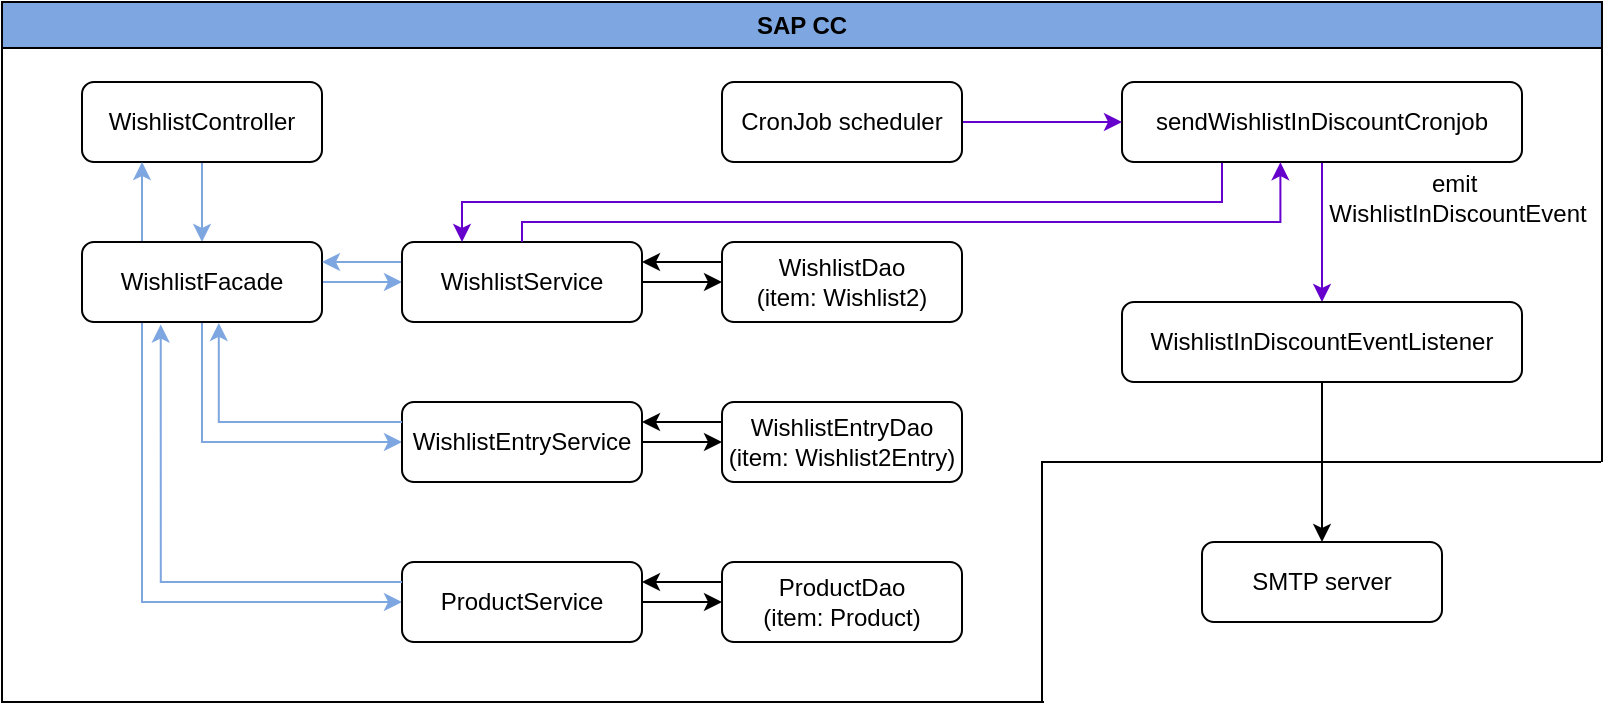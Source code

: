 <mxfile version="26.2.10">
  <diagram name="Page-1" id="vTWi366Ev-hiaIzNJdRQ">
    <mxGraphModel dx="1711" dy="809" grid="1" gridSize="10" guides="1" tooltips="1" connect="1" arrows="1" fold="1" page="1" pageScale="1" pageWidth="850" pageHeight="1100" math="0" shadow="0">
      <root>
        <mxCell id="0" />
        <mxCell id="1" parent="0" />
        <mxCell id="NzAznAK7MmutMljHaKk1-1" value="SAP CC" style="swimlane;whiteSpace=wrap;html=1;fillColor=#7EA6E0;" vertex="1" parent="1">
          <mxGeometry x="20" y="20" width="800" height="350" as="geometry" />
        </mxCell>
        <mxCell id="NzAznAK7MmutMljHaKk1-7" value="" style="edgeStyle=orthogonalEdgeStyle;rounded=0;orthogonalLoop=1;jettySize=auto;html=1;strokeColor=#7EA6E0;" edge="1" parent="NzAznAK7MmutMljHaKk1-1" source="NzAznAK7MmutMljHaKk1-2" target="NzAznAK7MmutMljHaKk1-3">
          <mxGeometry relative="1" as="geometry" />
        </mxCell>
        <mxCell id="NzAznAK7MmutMljHaKk1-2" value="WishlistController" style="rounded=1;whiteSpace=wrap;html=1;" vertex="1" parent="NzAznAK7MmutMljHaKk1-1">
          <mxGeometry x="40" y="40" width="120" height="40" as="geometry" />
        </mxCell>
        <mxCell id="NzAznAK7MmutMljHaKk1-9" style="edgeStyle=orthogonalEdgeStyle;rounded=0;orthogonalLoop=1;jettySize=auto;html=1;exitX=0.5;exitY=1;exitDx=0;exitDy=0;entryX=0;entryY=0.5;entryDx=0;entryDy=0;strokeColor=#7EA6E0;" edge="1" parent="NzAznAK7MmutMljHaKk1-1" source="NzAznAK7MmutMljHaKk1-3" target="NzAznAK7MmutMljHaKk1-5">
          <mxGeometry relative="1" as="geometry" />
        </mxCell>
        <mxCell id="NzAznAK7MmutMljHaKk1-10" style="edgeStyle=orthogonalEdgeStyle;rounded=0;orthogonalLoop=1;jettySize=auto;html=1;exitX=0.25;exitY=1;exitDx=0;exitDy=0;entryX=0;entryY=0.5;entryDx=0;entryDy=0;strokeColor=#7EA6E0;" edge="1" parent="NzAznAK7MmutMljHaKk1-1" source="NzAznAK7MmutMljHaKk1-3" target="NzAznAK7MmutMljHaKk1-6">
          <mxGeometry relative="1" as="geometry" />
        </mxCell>
        <mxCell id="NzAznAK7MmutMljHaKk1-34" style="edgeStyle=orthogonalEdgeStyle;rounded=0;orthogonalLoop=1;jettySize=auto;html=1;exitX=1;exitY=0.5;exitDx=0;exitDy=0;entryX=0;entryY=0.5;entryDx=0;entryDy=0;strokeColor=#7EA6E0;" edge="1" parent="NzAznAK7MmutMljHaKk1-1" source="NzAznAK7MmutMljHaKk1-3" target="NzAznAK7MmutMljHaKk1-4">
          <mxGeometry relative="1" as="geometry" />
        </mxCell>
        <mxCell id="NzAznAK7MmutMljHaKk1-41" style="edgeStyle=orthogonalEdgeStyle;rounded=0;orthogonalLoop=1;jettySize=auto;html=1;exitX=0.25;exitY=0;exitDx=0;exitDy=0;entryX=0.25;entryY=1;entryDx=0;entryDy=0;strokeColor=#7EA6E0;" edge="1" parent="NzAznAK7MmutMljHaKk1-1" source="NzAznAK7MmutMljHaKk1-3" target="NzAznAK7MmutMljHaKk1-2">
          <mxGeometry relative="1" as="geometry" />
        </mxCell>
        <mxCell id="NzAznAK7MmutMljHaKk1-3" value="WishlistFacade" style="rounded=1;whiteSpace=wrap;html=1;" vertex="1" parent="NzAznAK7MmutMljHaKk1-1">
          <mxGeometry x="40" y="120" width="120" height="40" as="geometry" />
        </mxCell>
        <mxCell id="NzAznAK7MmutMljHaKk1-33" style="edgeStyle=orthogonalEdgeStyle;rounded=0;orthogonalLoop=1;jettySize=auto;html=1;exitX=0;exitY=0.25;exitDx=0;exitDy=0;entryX=1;entryY=0.25;entryDx=0;entryDy=0;strokeColor=#7EA6E0;" edge="1" parent="NzAznAK7MmutMljHaKk1-1" source="NzAznAK7MmutMljHaKk1-4" target="NzAznAK7MmutMljHaKk1-3">
          <mxGeometry relative="1" as="geometry" />
        </mxCell>
        <mxCell id="NzAznAK7MmutMljHaKk1-36" style="edgeStyle=orthogonalEdgeStyle;rounded=0;orthogonalLoop=1;jettySize=auto;html=1;exitX=1;exitY=0.5;exitDx=0;exitDy=0;entryX=0;entryY=0.5;entryDx=0;entryDy=0;" edge="1" parent="NzAznAK7MmutMljHaKk1-1" source="NzAznAK7MmutMljHaKk1-4" target="NzAznAK7MmutMljHaKk1-21">
          <mxGeometry relative="1" as="geometry" />
        </mxCell>
        <mxCell id="NzAznAK7MmutMljHaKk1-4" value="WishlistService" style="rounded=1;whiteSpace=wrap;html=1;" vertex="1" parent="NzAznAK7MmutMljHaKk1-1">
          <mxGeometry x="200" y="120" width="120" height="40" as="geometry" />
        </mxCell>
        <mxCell id="NzAznAK7MmutMljHaKk1-38" style="edgeStyle=orthogonalEdgeStyle;rounded=0;orthogonalLoop=1;jettySize=auto;html=1;exitX=1;exitY=0.5;exitDx=0;exitDy=0;entryX=0;entryY=0.5;entryDx=0;entryDy=0;" edge="1" parent="NzAznAK7MmutMljHaKk1-1" source="NzAznAK7MmutMljHaKk1-5" target="NzAznAK7MmutMljHaKk1-22">
          <mxGeometry relative="1" as="geometry" />
        </mxCell>
        <mxCell id="NzAznAK7MmutMljHaKk1-5" value="WishlistEntryService" style="rounded=1;whiteSpace=wrap;html=1;" vertex="1" parent="NzAznAK7MmutMljHaKk1-1">
          <mxGeometry x="200" y="200" width="120" height="40" as="geometry" />
        </mxCell>
        <mxCell id="NzAznAK7MmutMljHaKk1-40" style="edgeStyle=orthogonalEdgeStyle;rounded=0;orthogonalLoop=1;jettySize=auto;html=1;exitX=1;exitY=0.5;exitDx=0;exitDy=0;entryX=0;entryY=0.5;entryDx=0;entryDy=0;" edge="1" parent="NzAznAK7MmutMljHaKk1-1" source="NzAznAK7MmutMljHaKk1-6" target="NzAznAK7MmutMljHaKk1-25">
          <mxGeometry relative="1" as="geometry" />
        </mxCell>
        <mxCell id="NzAznAK7MmutMljHaKk1-6" value="ProductService" style="rounded=1;whiteSpace=wrap;html=1;" vertex="1" parent="NzAznAK7MmutMljHaKk1-1">
          <mxGeometry x="200" y="280" width="120" height="40" as="geometry" />
        </mxCell>
        <mxCell id="NzAznAK7MmutMljHaKk1-12" style="edgeStyle=orthogonalEdgeStyle;rounded=0;orthogonalLoop=1;jettySize=auto;html=1;exitX=0;exitY=0.25;exitDx=0;exitDy=0;entryX=0.328;entryY=1.032;entryDx=0;entryDy=0;entryPerimeter=0;strokeColor=#7EA6E0;" edge="1" parent="NzAznAK7MmutMljHaKk1-1" source="NzAznAK7MmutMljHaKk1-6" target="NzAznAK7MmutMljHaKk1-3">
          <mxGeometry relative="1" as="geometry" />
        </mxCell>
        <mxCell id="NzAznAK7MmutMljHaKk1-13" style="edgeStyle=orthogonalEdgeStyle;rounded=0;orthogonalLoop=1;jettySize=auto;html=1;exitX=0;exitY=0.25;exitDx=0;exitDy=0;entryX=0.57;entryY=1.012;entryDx=0;entryDy=0;entryPerimeter=0;strokeColor=#7EA6E0;" edge="1" parent="NzAznAK7MmutMljHaKk1-1" source="NzAznAK7MmutMljHaKk1-5" target="NzAznAK7MmutMljHaKk1-3">
          <mxGeometry relative="1" as="geometry" />
        </mxCell>
        <mxCell id="NzAznAK7MmutMljHaKk1-35" style="edgeStyle=orthogonalEdgeStyle;rounded=0;orthogonalLoop=1;jettySize=auto;html=1;exitX=0;exitY=0.25;exitDx=0;exitDy=0;entryX=1;entryY=0.25;entryDx=0;entryDy=0;" edge="1" parent="NzAznAK7MmutMljHaKk1-1" source="NzAznAK7MmutMljHaKk1-21" target="NzAznAK7MmutMljHaKk1-4">
          <mxGeometry relative="1" as="geometry" />
        </mxCell>
        <mxCell id="NzAznAK7MmutMljHaKk1-21" value="WishlistDao&lt;div&gt;(item: Wishlist2)&lt;/div&gt;" style="rounded=1;whiteSpace=wrap;html=1;" vertex="1" parent="NzAznAK7MmutMljHaKk1-1">
          <mxGeometry x="360" y="120" width="120" height="40" as="geometry" />
        </mxCell>
        <mxCell id="NzAznAK7MmutMljHaKk1-37" style="edgeStyle=orthogonalEdgeStyle;rounded=0;orthogonalLoop=1;jettySize=auto;html=1;exitX=0;exitY=0.25;exitDx=0;exitDy=0;entryX=1;entryY=0.25;entryDx=0;entryDy=0;" edge="1" parent="NzAznAK7MmutMljHaKk1-1" source="NzAznAK7MmutMljHaKk1-22" target="NzAznAK7MmutMljHaKk1-5">
          <mxGeometry relative="1" as="geometry" />
        </mxCell>
        <mxCell id="NzAznAK7MmutMljHaKk1-22" value="WishlistEntryDao&lt;div&gt;(item: Wishlist2Entry)&lt;/div&gt;" style="rounded=1;whiteSpace=wrap;html=1;" vertex="1" parent="NzAznAK7MmutMljHaKk1-1">
          <mxGeometry x="360" y="200" width="120" height="40" as="geometry" />
        </mxCell>
        <mxCell id="NzAznAK7MmutMljHaKk1-39" style="edgeStyle=orthogonalEdgeStyle;rounded=0;orthogonalLoop=1;jettySize=auto;html=1;exitX=0;exitY=0.25;exitDx=0;exitDy=0;entryX=1;entryY=0.25;entryDx=0;entryDy=0;" edge="1" parent="NzAznAK7MmutMljHaKk1-1" source="NzAznAK7MmutMljHaKk1-25" target="NzAznAK7MmutMljHaKk1-6">
          <mxGeometry relative="1" as="geometry" />
        </mxCell>
        <mxCell id="NzAznAK7MmutMljHaKk1-25" value="ProductDao&lt;div&gt;(item: Product)&lt;/div&gt;" style="rounded=1;whiteSpace=wrap;html=1;" vertex="1" parent="NzAznAK7MmutMljHaKk1-1">
          <mxGeometry x="360" y="280" width="120" height="40" as="geometry" />
        </mxCell>
        <mxCell id="NzAznAK7MmutMljHaKk1-49" style="edgeStyle=orthogonalEdgeStyle;rounded=0;orthogonalLoop=1;jettySize=auto;html=1;exitX=0.25;exitY=1;exitDx=0;exitDy=0;entryX=0.25;entryY=0;entryDx=0;entryDy=0;fillColor=#6600CC;strokeColor=#6600CC;" edge="1" parent="NzAznAK7MmutMljHaKk1-1" source="NzAznAK7MmutMljHaKk1-42" target="NzAznAK7MmutMljHaKk1-4">
          <mxGeometry relative="1" as="geometry">
            <mxPoint x="659.97" y="100" as="sourcePoint" />
            <mxPoint x="360.004" y="160" as="targetPoint" />
          </mxGeometry>
        </mxCell>
        <mxCell id="NzAznAK7MmutMljHaKk1-52" value="" style="edgeStyle=orthogonalEdgeStyle;rounded=0;orthogonalLoop=1;jettySize=auto;html=1;strokeColor=#6600CC;" edge="1" parent="NzAznAK7MmutMljHaKk1-1" source="NzAznAK7MmutMljHaKk1-42" target="NzAznAK7MmutMljHaKk1-51">
          <mxGeometry relative="1" as="geometry" />
        </mxCell>
        <mxCell id="NzAznAK7MmutMljHaKk1-42" value="sendWishlistInDiscountCronjob" style="rounded=1;whiteSpace=wrap;html=1;" vertex="1" parent="NzAznAK7MmutMljHaKk1-1">
          <mxGeometry x="560" y="40" width="200" height="40" as="geometry" />
        </mxCell>
        <mxCell id="NzAznAK7MmutMljHaKk1-48" value="" style="edgeStyle=orthogonalEdgeStyle;rounded=0;orthogonalLoop=1;jettySize=auto;html=1;strokeColor=#6600CC;" edge="1" parent="NzAznAK7MmutMljHaKk1-1" source="NzAznAK7MmutMljHaKk1-47" target="NzAznAK7MmutMljHaKk1-42">
          <mxGeometry relative="1" as="geometry" />
        </mxCell>
        <mxCell id="NzAznAK7MmutMljHaKk1-47" value="CronJob scheduler" style="rounded=1;whiteSpace=wrap;html=1;" vertex="1" parent="NzAznAK7MmutMljHaKk1-1">
          <mxGeometry x="360" y="40" width="120" height="40" as="geometry" />
        </mxCell>
        <mxCell id="NzAznAK7MmutMljHaKk1-50" style="edgeStyle=orthogonalEdgeStyle;rounded=0;orthogonalLoop=1;jettySize=auto;html=1;exitX=0.5;exitY=0;exitDx=0;exitDy=0;entryX=0.396;entryY=1.003;entryDx=0;entryDy=0;entryPerimeter=0;strokeColor=#6600CC;" edge="1" parent="NzAznAK7MmutMljHaKk1-1" source="NzAznAK7MmutMljHaKk1-4" target="NzAznAK7MmutMljHaKk1-42">
          <mxGeometry relative="1" as="geometry">
            <Array as="points">
              <mxPoint x="260" y="110" />
              <mxPoint x="639" y="110" />
            </Array>
          </mxGeometry>
        </mxCell>
        <mxCell id="NzAznAK7MmutMljHaKk1-59" value="" style="edgeStyle=orthogonalEdgeStyle;rounded=0;orthogonalLoop=1;jettySize=auto;html=1;" edge="1" parent="NzAznAK7MmutMljHaKk1-1" source="NzAznAK7MmutMljHaKk1-51" target="NzAznAK7MmutMljHaKk1-58">
          <mxGeometry relative="1" as="geometry" />
        </mxCell>
        <mxCell id="NzAznAK7MmutMljHaKk1-51" value="WishlistInDiscountEventListener" style="rounded=1;whiteSpace=wrap;html=1;" vertex="1" parent="NzAznAK7MmutMljHaKk1-1">
          <mxGeometry x="560" y="150" width="200" height="40" as="geometry" />
        </mxCell>
        <mxCell id="NzAznAK7MmutMljHaKk1-53" value="emit&amp;nbsp;&lt;div&gt;WishlistInDiscountEvent&lt;/div&gt;" style="text;html=1;align=center;verticalAlign=middle;whiteSpace=wrap;rounded=0;" vertex="1" parent="NzAznAK7MmutMljHaKk1-1">
          <mxGeometry x="663" y="83" width="130" height="30" as="geometry" />
        </mxCell>
        <mxCell id="NzAznAK7MmutMljHaKk1-56" value="" style="rounded=0;whiteSpace=wrap;html=1;fillColor=none;" vertex="1" parent="NzAznAK7MmutMljHaKk1-1">
          <mxGeometry x="520" y="230" width="280" height="120" as="geometry" />
        </mxCell>
        <mxCell id="NzAznAK7MmutMljHaKk1-58" value="SMTP server" style="rounded=1;whiteSpace=wrap;html=1;" vertex="1" parent="NzAznAK7MmutMljHaKk1-1">
          <mxGeometry x="600" y="270" width="120" height="40" as="geometry" />
        </mxCell>
        <mxCell id="NzAznAK7MmutMljHaKk1-60" value="" style="endArrow=none;html=1;rounded=0;strokeColor=#FFFFFF;entryX=1;entryY=1;entryDx=0;entryDy=0;" edge="1" parent="NzAznAK7MmutMljHaKk1-1">
          <mxGeometry width="50" height="50" relative="1" as="geometry">
            <mxPoint x="521" y="350" as="sourcePoint" />
            <mxPoint x="801" y="350.0" as="targetPoint" />
            <Array as="points" />
          </mxGeometry>
        </mxCell>
        <mxCell id="NzAznAK7MmutMljHaKk1-61" value="" style="endArrow=none;html=1;rounded=0;strokeColor=#FFFFFF;entryX=1;entryY=0;entryDx=0;entryDy=0;exitX=1;exitY=1;exitDx=0;exitDy=0;" edge="1" parent="NzAznAK7MmutMljHaKk1-1" source="NzAznAK7MmutMljHaKk1-56" target="NzAznAK7MmutMljHaKk1-56">
          <mxGeometry width="50" height="50" relative="1" as="geometry">
            <mxPoint x="561" y="370" as="sourcePoint" />
            <mxPoint x="841" y="370.0" as="targetPoint" />
            <Array as="points" />
          </mxGeometry>
        </mxCell>
      </root>
    </mxGraphModel>
  </diagram>
</mxfile>
